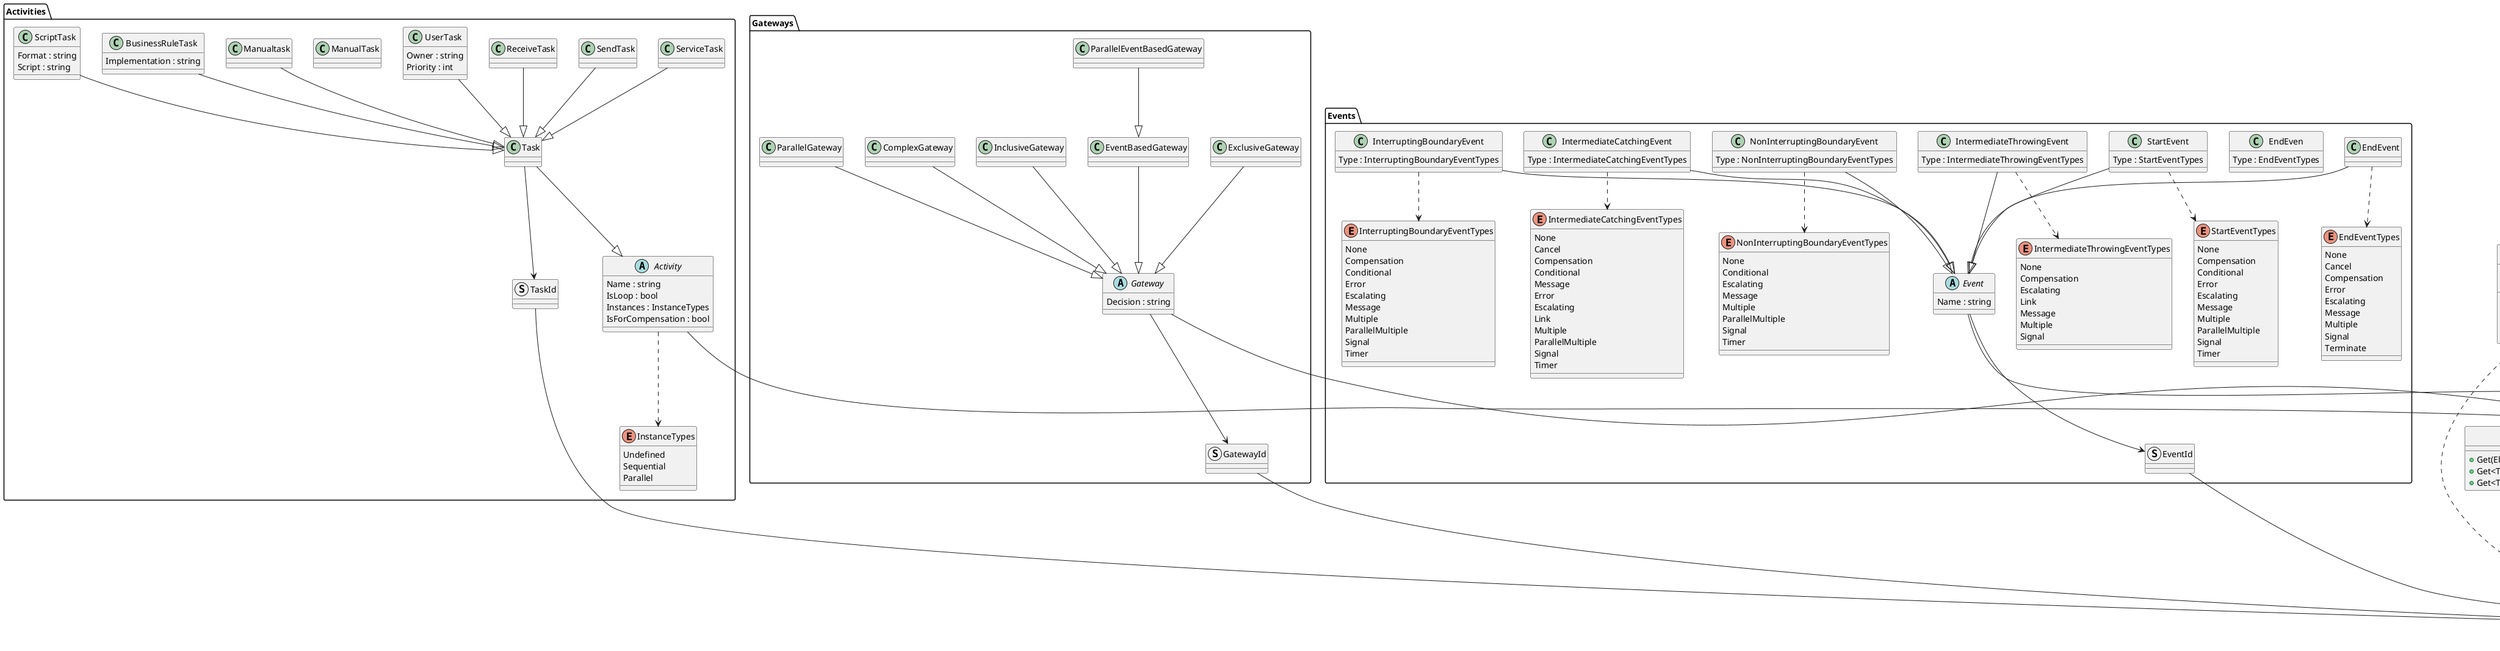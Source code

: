 @startuml BPMN Class Diagram

struct ElementId
{
    Id : string
}

interface IElement
{
    Id : ElementId
}

IElement ..> ElementId

abstract class Element
{
    ~ Init(string, IModelingContext)
    ~ AttachTo(IModelingContext)
    ~ DetachFrom(IElement) : bool
}

Element --|> IElement
Element .> IModelingContext

interface IModel 
{
    + Get(ElementId) : IElement?
    + Get<TElement>(ElementId) : TElement?
    + Get<TElement>() : TElement[]
}

IModel ..> ElementId
IModel ..> IElement

interface IModelingContext
{
    + Register(IElement)
    + Unregister(IElement)
}

IModelingContext .> IElement

class ModelingContext

ModelingContext --|> IModelingContext

class Model
{
    - context : ModelingContext
    - elements : Dict<ElementId, Element>

    + CreateNew<TElement>(string?) : TElement
    + Attach<TElement>() : TElement
    ~ Add(Element)
    ~ Remove(IElement)
}

Model ..|> IModel
Model -> ModelingContext
Model ..> ElementId
Model ..> Element

package Events
{

    abstract class Event
    {
        Name : string
    }

    struct EventId
    EventId --|> ElementId

    Event --|> Element
    Event --> EventId

    class StartEvent
    {
        Type : StartEventTypes
    }

    enum StartEventTypes
    {
        None
        Compensation
        Conditional
        Error
        Escalating
        Message
        Multiple
        ParallelMultiple
        Signal
        Timer
    }

    StartEvent --|> Event
    StartEvent ..> StartEventTypes

    class EndEven
    {
        Type : EndEventTypes
    }

    enum EndEventTypes
    {
        None
        Cancel
        Compensation
        Error
        Escalating
        Message
        Multiple
        Signal
        Terminate
    }

    EndEvent --|> Event
    EndEvent ..> EndEventTypes

    class IntermediateThrowingEvent
    {
        Type : IntermediateThrowingEventTypes
    }

    enum IntermediateThrowingEventTypes
    {
        None
        Compensation
        Escalating
        Link
        Message
        Multiple
        Signal
    }

    IntermediateThrowingEvent --|> Event
    IntermediateThrowingEvent ..> IntermediateThrowingEventTypes

    class IntermediateCatchingEvent
    {
        Type : IntermediateCatchingEventTypes
    }

    enum IntermediateCatchingEventTypes
    {
        None
        Cancel
        Compensation
        Conditional
        Message
        Error
        Escalating
        Link
        Multiple
        ParallelMultiple
        Signal
        Timer
    }

    IntermediateCatchingEvent --|> Event
    IntermediateCatchingEvent ..> IntermediateCatchingEventTypes

    class InterruptingBoundaryEvent
    {
        Type : InterruptingBoundaryEventTypes
    }

    enum InterruptingBoundaryEventTypes
    {
        None
        Compensation
        Conditional
        Error
        Escalating
        Message
        Multiple
        ParallelMultiple
        Signal
        Timer
    }

    InterruptingBoundaryEvent --|> Event
    InterruptingBoundaryEvent ..> InterruptingBoundaryEventTypes

    class NonInterruptingBoundaryEvent
    {
        Type : NonInterruptingBoundaryEventTypes
    }

    enum NonInterruptingBoundaryEventTypes
    {
        None
        Conditional
        Escalating
        Message
        Multiple
        ParallelMultiple
        Signal
        Timer
    }

    NonInterruptingBoundaryEvent --|> Event
    NonInterruptingBoundaryEvent ..> NonInterruptingBoundaryEventTypes

}

package Activities
{

    abstract class Activity
    {
        Name : string
        IsLoop : bool
        Instances : InstanceTypes
        IsForCompensation : bool
    }

    enum InstanceTypes
    {
        Undefined
        Sequential
        Parallel
    }

    Activity --|> Element
    Activity ..> InstanceTypes

    class Task

    struct TaskId
    TaskId --|> ElementId

    Task --|> Activity
    Task --> TaskId

    class ServiceTask

    ServiceTask --|> Task

    class SendTask

    SendTask --|> Task

    class ReceiveTask

    ReceiveTask --|> Task

    class UserTask
    {
        Owner : string
        Priority : int
    }

    UserTask --|> Task

    class ManualTask

    Manualtask --|> Task

    class BusinessRuleTask
    {
        Implementation : string
    }

    BusinessRuleTask --|> Task

    class ScriptTask
    {
        Format : string
        Script : string
    }

    ScriptTask --|> Task

}

package Gateways
{

    abstract class Gateway
    {
        Decision : string
    }

    struct GatewayId
    GatewayId --|> ElementId

    Gateway --|> Element
    Gateway --> GatewayId

    class ExclusiveGateway

    ExclusiveGateway --|> Gateway

    class EventBasedGateway

    EventBasedGateway --|> Gateway

    class ParallelEventBasedGateway

    ParallelEventBasedGateway --|> EventBasedGateway

    class InclusiveGateway

    InclusiveGateway --|> Gateway

    class ComplexGateway

    ComplexGateway --|> Gateway

    class ParallelGateway

    ParallelGateway --|> Gateway

}

package Data
{

    interface IDataElement
    {
        Name : string
    }

    IDataElement --|> IElement

    class DataObject

    struct DataObjectId
    DataObjectId --|> ElementId

    DataObject --|> Element
    DataObject ..|> IDataElement
    DataObject --> DataObjectId

    class DataStore

    struct DataStoreId
    DataStoreId --|> ElementId

    DataStore --|> Element
    DataStore ..|> IDataElement
    DataStore --> DataStoreId

}

package Annotations
{

    class Note
    {
        Content : string
    }

    struct NoteId
    NoteId --|> ElementId

    Note --|> Element
    Note --> NoteId

}

package Grouping
{

    class Group
    {
        Name : string
    }

    struct GroupId
    GroupId --|> ElementId

    Group --|> Element
    Group --> GroupId
    Group "*" -- "*" Element : Groups

    class Pool
    {
        Name : string
    }

    struct PoolId
    PoolId --|> ElementId

    Pool --|> Element
    Pool --> PoolId

    class Lane
    {
        Name : string
    }

    Pool *-- "1..*" Lane : Lanes
    Lane "0..1" - "*" Element

}

@enduml

